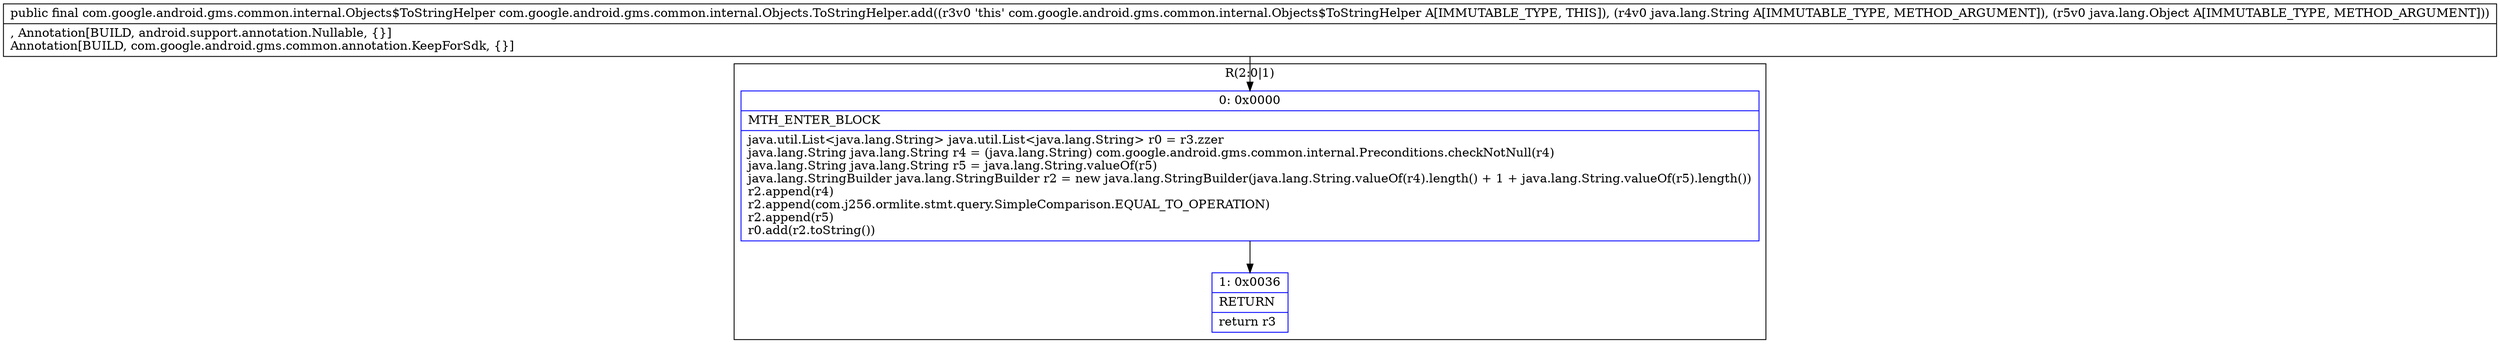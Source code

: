 digraph "CFG forcom.google.android.gms.common.internal.Objects.ToStringHelper.add(Ljava\/lang\/String;Ljava\/lang\/Object;)Lcom\/google\/android\/gms\/common\/internal\/Objects$ToStringHelper;" {
subgraph cluster_Region_962115507 {
label = "R(2:0|1)";
node [shape=record,color=blue];
Node_0 [shape=record,label="{0\:\ 0x0000|MTH_ENTER_BLOCK\l|java.util.List\<java.lang.String\> java.util.List\<java.lang.String\> r0 = r3.zzer\ljava.lang.String java.lang.String r4 = (java.lang.String) com.google.android.gms.common.internal.Preconditions.checkNotNull(r4)\ljava.lang.String java.lang.String r5 = java.lang.String.valueOf(r5)\ljava.lang.StringBuilder java.lang.StringBuilder r2 = new java.lang.StringBuilder(java.lang.String.valueOf(r4).length() + 1 + java.lang.String.valueOf(r5).length())\lr2.append(r4)\lr2.append(com.j256.ormlite.stmt.query.SimpleComparison.EQUAL_TO_OPERATION)\lr2.append(r5)\lr0.add(r2.toString())\l}"];
Node_1 [shape=record,label="{1\:\ 0x0036|RETURN\l|return r3\l}"];
}
MethodNode[shape=record,label="{public final com.google.android.gms.common.internal.Objects$ToStringHelper com.google.android.gms.common.internal.Objects.ToStringHelper.add((r3v0 'this' com.google.android.gms.common.internal.Objects$ToStringHelper A[IMMUTABLE_TYPE, THIS]), (r4v0 java.lang.String A[IMMUTABLE_TYPE, METHOD_ARGUMENT]), (r5v0 java.lang.Object A[IMMUTABLE_TYPE, METHOD_ARGUMENT]))  | , Annotation[BUILD, android.support.annotation.Nullable, \{\}]\lAnnotation[BUILD, com.google.android.gms.common.annotation.KeepForSdk, \{\}]\l}"];
MethodNode -> Node_0;
Node_0 -> Node_1;
}

